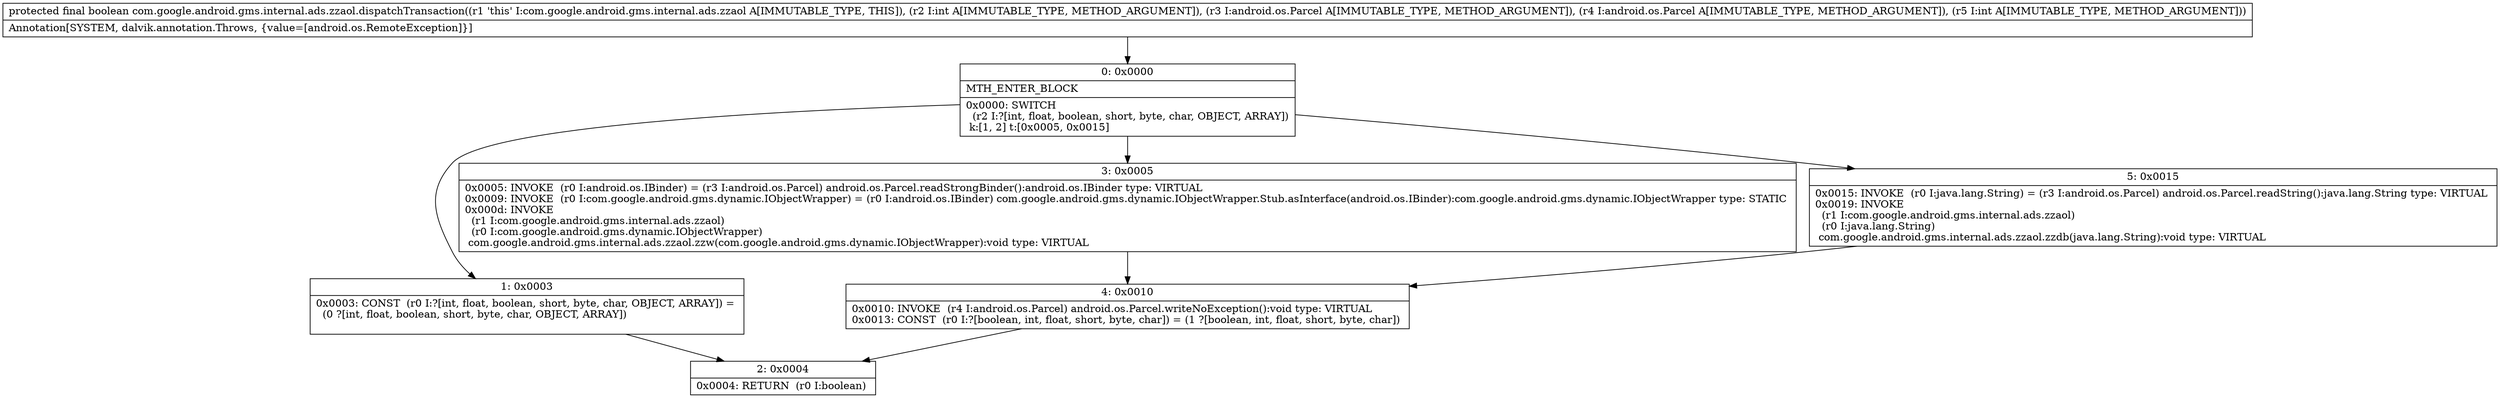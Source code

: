 digraph "CFG forcom.google.android.gms.internal.ads.zzaol.dispatchTransaction(ILandroid\/os\/Parcel;Landroid\/os\/Parcel;I)Z" {
Node_0 [shape=record,label="{0\:\ 0x0000|MTH_ENTER_BLOCK\l|0x0000: SWITCH  \l  (r2 I:?[int, float, boolean, short, byte, char, OBJECT, ARRAY])\l k:[1, 2] t:[0x0005, 0x0015] \l}"];
Node_1 [shape=record,label="{1\:\ 0x0003|0x0003: CONST  (r0 I:?[int, float, boolean, short, byte, char, OBJECT, ARRAY]) = \l  (0 ?[int, float, boolean, short, byte, char, OBJECT, ARRAY])\l \l}"];
Node_2 [shape=record,label="{2\:\ 0x0004|0x0004: RETURN  (r0 I:boolean) \l}"];
Node_3 [shape=record,label="{3\:\ 0x0005|0x0005: INVOKE  (r0 I:android.os.IBinder) = (r3 I:android.os.Parcel) android.os.Parcel.readStrongBinder():android.os.IBinder type: VIRTUAL \l0x0009: INVOKE  (r0 I:com.google.android.gms.dynamic.IObjectWrapper) = (r0 I:android.os.IBinder) com.google.android.gms.dynamic.IObjectWrapper.Stub.asInterface(android.os.IBinder):com.google.android.gms.dynamic.IObjectWrapper type: STATIC \l0x000d: INVOKE  \l  (r1 I:com.google.android.gms.internal.ads.zzaol)\l  (r0 I:com.google.android.gms.dynamic.IObjectWrapper)\l com.google.android.gms.internal.ads.zzaol.zzw(com.google.android.gms.dynamic.IObjectWrapper):void type: VIRTUAL \l}"];
Node_4 [shape=record,label="{4\:\ 0x0010|0x0010: INVOKE  (r4 I:android.os.Parcel) android.os.Parcel.writeNoException():void type: VIRTUAL \l0x0013: CONST  (r0 I:?[boolean, int, float, short, byte, char]) = (1 ?[boolean, int, float, short, byte, char]) \l}"];
Node_5 [shape=record,label="{5\:\ 0x0015|0x0015: INVOKE  (r0 I:java.lang.String) = (r3 I:android.os.Parcel) android.os.Parcel.readString():java.lang.String type: VIRTUAL \l0x0019: INVOKE  \l  (r1 I:com.google.android.gms.internal.ads.zzaol)\l  (r0 I:java.lang.String)\l com.google.android.gms.internal.ads.zzaol.zzdb(java.lang.String):void type: VIRTUAL \l}"];
MethodNode[shape=record,label="{protected final boolean com.google.android.gms.internal.ads.zzaol.dispatchTransaction((r1 'this' I:com.google.android.gms.internal.ads.zzaol A[IMMUTABLE_TYPE, THIS]), (r2 I:int A[IMMUTABLE_TYPE, METHOD_ARGUMENT]), (r3 I:android.os.Parcel A[IMMUTABLE_TYPE, METHOD_ARGUMENT]), (r4 I:android.os.Parcel A[IMMUTABLE_TYPE, METHOD_ARGUMENT]), (r5 I:int A[IMMUTABLE_TYPE, METHOD_ARGUMENT]))  | Annotation[SYSTEM, dalvik.annotation.Throws, \{value=[android.os.RemoteException]\}]\l}"];
MethodNode -> Node_0;
Node_0 -> Node_1;
Node_0 -> Node_3;
Node_0 -> Node_5;
Node_1 -> Node_2;
Node_3 -> Node_4;
Node_4 -> Node_2;
Node_5 -> Node_4;
}

